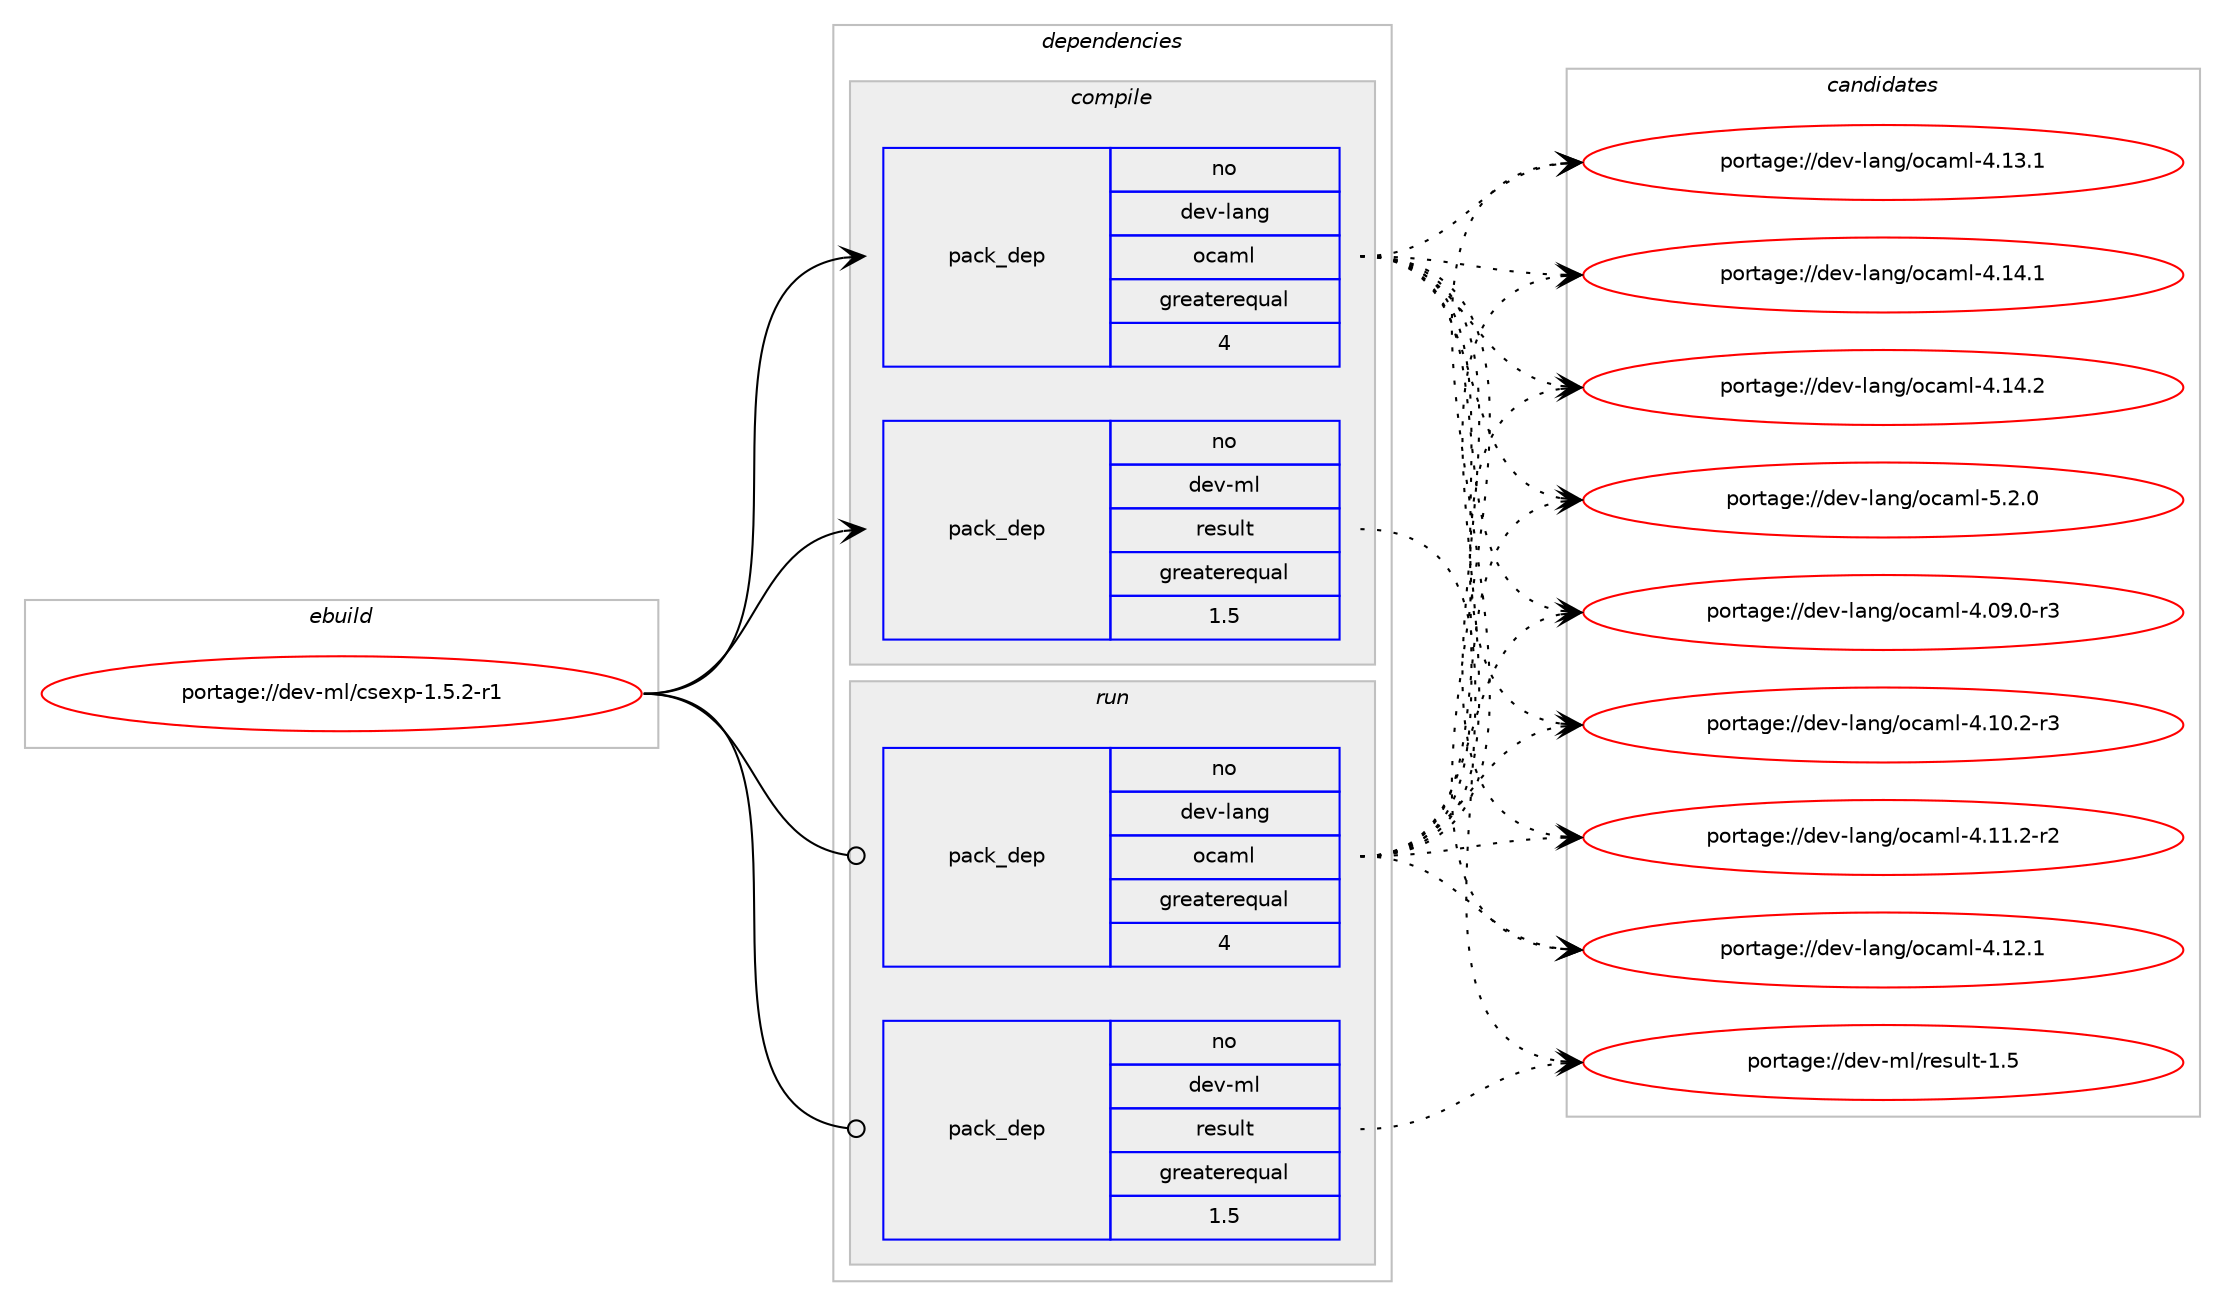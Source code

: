digraph prolog {

# *************
# Graph options
# *************

newrank=true;
concentrate=true;
compound=true;
graph [rankdir=LR,fontname=Helvetica,fontsize=10,ranksep=1.5];#, ranksep=2.5, nodesep=0.2];
edge  [arrowhead=vee];
node  [fontname=Helvetica,fontsize=10];

# **********
# The ebuild
# **********

subgraph cluster_leftcol {
color=gray;
rank=same;
label=<<i>ebuild</i>>;
id [label="portage://dev-ml/csexp-1.5.2-r1", color=red, width=4, href="../dev-ml/csexp-1.5.2-r1.svg"];
}

# ****************
# The dependencies
# ****************

subgraph cluster_midcol {
color=gray;
label=<<i>dependencies</i>>;
subgraph cluster_compile {
fillcolor="#eeeeee";
style=filled;
label=<<i>compile</i>>;
subgraph pack30037 {
dependency59641 [label=<<TABLE BORDER="0" CELLBORDER="1" CELLSPACING="0" CELLPADDING="4" WIDTH="220"><TR><TD ROWSPAN="6" CELLPADDING="30">pack_dep</TD></TR><TR><TD WIDTH="110">no</TD></TR><TR><TD>dev-lang</TD></TR><TR><TD>ocaml</TD></TR><TR><TD>greaterequal</TD></TR><TR><TD>4</TD></TR></TABLE>>, shape=none, color=blue];
}
id:e -> dependency59641:w [weight=20,style="solid",arrowhead="vee"];
# *** BEGIN UNKNOWN DEPENDENCY TYPE (TODO) ***
# id -> package_dependency(portage://dev-ml/csexp-1.5.2-r1,install,no,dev-ml,dune,none,[,,],any_same_slot,[])
# *** END UNKNOWN DEPENDENCY TYPE (TODO) ***

subgraph pack30038 {
dependency59642 [label=<<TABLE BORDER="0" CELLBORDER="1" CELLSPACING="0" CELLPADDING="4" WIDTH="220"><TR><TD ROWSPAN="6" CELLPADDING="30">pack_dep</TD></TR><TR><TD WIDTH="110">no</TD></TR><TR><TD>dev-ml</TD></TR><TR><TD>result</TD></TR><TR><TD>greaterequal</TD></TR><TR><TD>1.5</TD></TR></TABLE>>, shape=none, color=blue];
}
id:e -> dependency59642:w [weight=20,style="solid",arrowhead="vee"];
}
subgraph cluster_compileandrun {
fillcolor="#eeeeee";
style=filled;
label=<<i>compile and run</i>>;
}
subgraph cluster_run {
fillcolor="#eeeeee";
style=filled;
label=<<i>run</i>>;
subgraph pack30039 {
dependency59643 [label=<<TABLE BORDER="0" CELLBORDER="1" CELLSPACING="0" CELLPADDING="4" WIDTH="220"><TR><TD ROWSPAN="6" CELLPADDING="30">pack_dep</TD></TR><TR><TD WIDTH="110">no</TD></TR><TR><TD>dev-lang</TD></TR><TR><TD>ocaml</TD></TR><TR><TD>greaterequal</TD></TR><TR><TD>4</TD></TR></TABLE>>, shape=none, color=blue];
}
id:e -> dependency59643:w [weight=20,style="solid",arrowhead="odot"];
# *** BEGIN UNKNOWN DEPENDENCY TYPE (TODO) ***
# id -> package_dependency(portage://dev-ml/csexp-1.5.2-r1,run,no,dev-ml,dune,none,[,,],any_same_slot,[])
# *** END UNKNOWN DEPENDENCY TYPE (TODO) ***

subgraph pack30040 {
dependency59644 [label=<<TABLE BORDER="0" CELLBORDER="1" CELLSPACING="0" CELLPADDING="4" WIDTH="220"><TR><TD ROWSPAN="6" CELLPADDING="30">pack_dep</TD></TR><TR><TD WIDTH="110">no</TD></TR><TR><TD>dev-ml</TD></TR><TR><TD>result</TD></TR><TR><TD>greaterequal</TD></TR><TR><TD>1.5</TD></TR></TABLE>>, shape=none, color=blue];
}
id:e -> dependency59644:w [weight=20,style="solid",arrowhead="odot"];
}
}

# **************
# The candidates
# **************

subgraph cluster_choices {
rank=same;
color=gray;
label=<<i>candidates</i>>;

subgraph choice30037 {
color=black;
nodesep=1;
choice1001011184510897110103471119997109108455246485746484511451 [label="portage://dev-lang/ocaml-4.09.0-r3", color=red, width=4,href="../dev-lang/ocaml-4.09.0-r3.svg"];
choice1001011184510897110103471119997109108455246494846504511451 [label="portage://dev-lang/ocaml-4.10.2-r3", color=red, width=4,href="../dev-lang/ocaml-4.10.2-r3.svg"];
choice1001011184510897110103471119997109108455246494946504511450 [label="portage://dev-lang/ocaml-4.11.2-r2", color=red, width=4,href="../dev-lang/ocaml-4.11.2-r2.svg"];
choice100101118451089711010347111999710910845524649504649 [label="portage://dev-lang/ocaml-4.12.1", color=red, width=4,href="../dev-lang/ocaml-4.12.1.svg"];
choice100101118451089711010347111999710910845524649514649 [label="portage://dev-lang/ocaml-4.13.1", color=red, width=4,href="../dev-lang/ocaml-4.13.1.svg"];
choice100101118451089711010347111999710910845524649524649 [label="portage://dev-lang/ocaml-4.14.1", color=red, width=4,href="../dev-lang/ocaml-4.14.1.svg"];
choice100101118451089711010347111999710910845524649524650 [label="portage://dev-lang/ocaml-4.14.2", color=red, width=4,href="../dev-lang/ocaml-4.14.2.svg"];
choice1001011184510897110103471119997109108455346504648 [label="portage://dev-lang/ocaml-5.2.0", color=red, width=4,href="../dev-lang/ocaml-5.2.0.svg"];
dependency59641:e -> choice1001011184510897110103471119997109108455246485746484511451:w [style=dotted,weight="100"];
dependency59641:e -> choice1001011184510897110103471119997109108455246494846504511451:w [style=dotted,weight="100"];
dependency59641:e -> choice1001011184510897110103471119997109108455246494946504511450:w [style=dotted,weight="100"];
dependency59641:e -> choice100101118451089711010347111999710910845524649504649:w [style=dotted,weight="100"];
dependency59641:e -> choice100101118451089711010347111999710910845524649514649:w [style=dotted,weight="100"];
dependency59641:e -> choice100101118451089711010347111999710910845524649524649:w [style=dotted,weight="100"];
dependency59641:e -> choice100101118451089711010347111999710910845524649524650:w [style=dotted,weight="100"];
dependency59641:e -> choice1001011184510897110103471119997109108455346504648:w [style=dotted,weight="100"];
}
subgraph choice30038 {
color=black;
nodesep=1;
choice100101118451091084711410111511710811645494653 [label="portage://dev-ml/result-1.5", color=red, width=4,href="../dev-ml/result-1.5.svg"];
dependency59642:e -> choice100101118451091084711410111511710811645494653:w [style=dotted,weight="100"];
}
subgraph choice30039 {
color=black;
nodesep=1;
choice1001011184510897110103471119997109108455246485746484511451 [label="portage://dev-lang/ocaml-4.09.0-r3", color=red, width=4,href="../dev-lang/ocaml-4.09.0-r3.svg"];
choice1001011184510897110103471119997109108455246494846504511451 [label="portage://dev-lang/ocaml-4.10.2-r3", color=red, width=4,href="../dev-lang/ocaml-4.10.2-r3.svg"];
choice1001011184510897110103471119997109108455246494946504511450 [label="portage://dev-lang/ocaml-4.11.2-r2", color=red, width=4,href="../dev-lang/ocaml-4.11.2-r2.svg"];
choice100101118451089711010347111999710910845524649504649 [label="portage://dev-lang/ocaml-4.12.1", color=red, width=4,href="../dev-lang/ocaml-4.12.1.svg"];
choice100101118451089711010347111999710910845524649514649 [label="portage://dev-lang/ocaml-4.13.1", color=red, width=4,href="../dev-lang/ocaml-4.13.1.svg"];
choice100101118451089711010347111999710910845524649524649 [label="portage://dev-lang/ocaml-4.14.1", color=red, width=4,href="../dev-lang/ocaml-4.14.1.svg"];
choice100101118451089711010347111999710910845524649524650 [label="portage://dev-lang/ocaml-4.14.2", color=red, width=4,href="../dev-lang/ocaml-4.14.2.svg"];
choice1001011184510897110103471119997109108455346504648 [label="portage://dev-lang/ocaml-5.2.0", color=red, width=4,href="../dev-lang/ocaml-5.2.0.svg"];
dependency59643:e -> choice1001011184510897110103471119997109108455246485746484511451:w [style=dotted,weight="100"];
dependency59643:e -> choice1001011184510897110103471119997109108455246494846504511451:w [style=dotted,weight="100"];
dependency59643:e -> choice1001011184510897110103471119997109108455246494946504511450:w [style=dotted,weight="100"];
dependency59643:e -> choice100101118451089711010347111999710910845524649504649:w [style=dotted,weight="100"];
dependency59643:e -> choice100101118451089711010347111999710910845524649514649:w [style=dotted,weight="100"];
dependency59643:e -> choice100101118451089711010347111999710910845524649524649:w [style=dotted,weight="100"];
dependency59643:e -> choice100101118451089711010347111999710910845524649524650:w [style=dotted,weight="100"];
dependency59643:e -> choice1001011184510897110103471119997109108455346504648:w [style=dotted,weight="100"];
}
subgraph choice30040 {
color=black;
nodesep=1;
choice100101118451091084711410111511710811645494653 [label="portage://dev-ml/result-1.5", color=red, width=4,href="../dev-ml/result-1.5.svg"];
dependency59644:e -> choice100101118451091084711410111511710811645494653:w [style=dotted,weight="100"];
}
}

}
